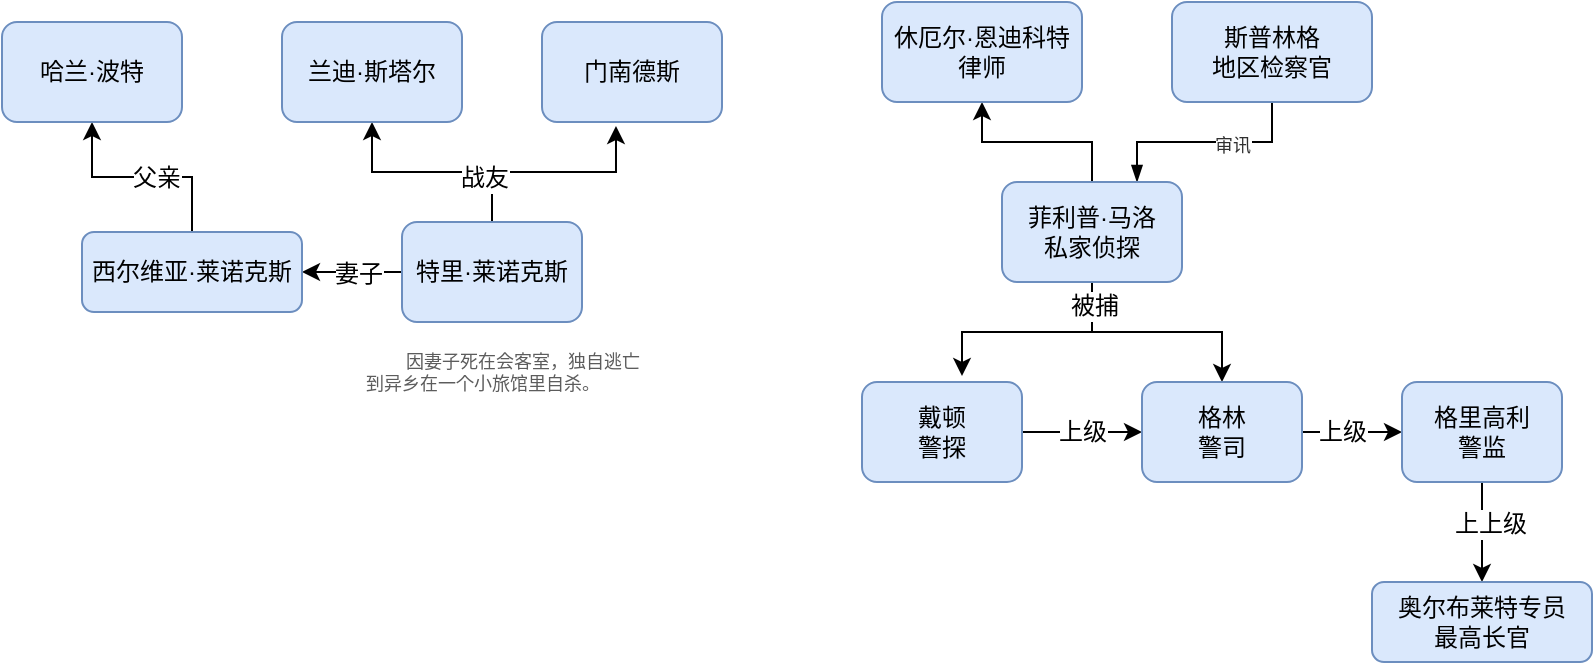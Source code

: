 <mxfile version="16.2.4" type="github">
  <diagram id="CegL4EQW-R6RfhR35Qjw" name="Page-1">
    <mxGraphModel dx="995" dy="648" grid="1" gridSize="10" guides="1" tooltips="1" connect="1" arrows="1" fold="1" page="1" pageScale="1" pageWidth="827" pageHeight="1169" math="0" shadow="0">
      <root>
        <mxCell id="0" />
        <mxCell id="1" parent="0" />
        <mxCell id="zXV2b-s4_KGpaRB_lRhy-20" style="edgeStyle=orthogonalEdgeStyle;rounded=0;orthogonalLoop=1;jettySize=auto;html=1;entryX=0.625;entryY=-0.06;entryDx=0;entryDy=0;entryPerimeter=0;fontFamily=Helvetica;fontSize=12;fontColor=default;" edge="1" parent="1" source="zXV2b-s4_KGpaRB_lRhy-1" target="zXV2b-s4_KGpaRB_lRhy-16">
          <mxGeometry relative="1" as="geometry" />
        </mxCell>
        <mxCell id="zXV2b-s4_KGpaRB_lRhy-21" style="edgeStyle=orthogonalEdgeStyle;rounded=0;orthogonalLoop=1;jettySize=auto;html=1;entryX=0.5;entryY=0;entryDx=0;entryDy=0;fontFamily=Helvetica;fontSize=12;fontColor=default;" edge="1" parent="1" source="zXV2b-s4_KGpaRB_lRhy-1" target="zXV2b-s4_KGpaRB_lRhy-18">
          <mxGeometry relative="1" as="geometry" />
        </mxCell>
        <mxCell id="zXV2b-s4_KGpaRB_lRhy-22" value="被捕" style="edgeLabel;html=1;align=center;verticalAlign=middle;resizable=0;points=[];fontSize=12;fontFamily=Helvetica;fontColor=default;" vertex="1" connectable="0" parent="zXV2b-s4_KGpaRB_lRhy-21">
          <mxGeometry x="-0.788" y="1" relative="1" as="geometry">
            <mxPoint as="offset" />
          </mxGeometry>
        </mxCell>
        <mxCell id="zXV2b-s4_KGpaRB_lRhy-33" value="" style="edgeStyle=orthogonalEdgeStyle;rounded=0;orthogonalLoop=1;jettySize=auto;html=1;fontFamily=Helvetica;fontSize=9;fontColor=#5C5C5C;" edge="1" parent="1" source="zXV2b-s4_KGpaRB_lRhy-1" target="zXV2b-s4_KGpaRB_lRhy-32">
          <mxGeometry relative="1" as="geometry" />
        </mxCell>
        <mxCell id="zXV2b-s4_KGpaRB_lRhy-35" style="edgeStyle=orthogonalEdgeStyle;rounded=0;orthogonalLoop=1;jettySize=auto;html=1;entryX=0.5;entryY=1;entryDx=0;entryDy=0;fontFamily=Helvetica;fontSize=9;fontColor=#5C5C5C;startArrow=blockThin;startFill=1;endArrow=none;endFill=0;exitX=0.75;exitY=0;exitDx=0;exitDy=0;" edge="1" parent="1" source="zXV2b-s4_KGpaRB_lRhy-1" target="zXV2b-s4_KGpaRB_lRhy-34">
          <mxGeometry relative="1" as="geometry" />
        </mxCell>
        <mxCell id="zXV2b-s4_KGpaRB_lRhy-36" value="审讯" style="edgeLabel;html=1;align=center;verticalAlign=middle;resizable=0;points=[];fontSize=9;fontFamily=Helvetica;fontColor=#303030;" vertex="1" connectable="0" parent="zXV2b-s4_KGpaRB_lRhy-35">
          <mxGeometry x="0.246" y="-2" relative="1" as="geometry">
            <mxPoint as="offset" />
          </mxGeometry>
        </mxCell>
        <mxCell id="zXV2b-s4_KGpaRB_lRhy-1" value="菲利普·马洛&lt;br&gt;私家侦探" style="rounded=1;whiteSpace=wrap;html=1;fillColor=#dae8fc;strokeColor=#6c8ebf;sketch=0;" vertex="1" parent="1">
          <mxGeometry x="500" y="210" width="90" height="50" as="geometry" />
        </mxCell>
        <mxCell id="zXV2b-s4_KGpaRB_lRhy-5" value="" style="edgeStyle=orthogonalEdgeStyle;rounded=0;orthogonalLoop=1;jettySize=auto;html=1;fontFamily=Helvetica;fontSize=12;fontColor=default;" edge="1" parent="1" source="zXV2b-s4_KGpaRB_lRhy-2" target="zXV2b-s4_KGpaRB_lRhy-3">
          <mxGeometry relative="1" as="geometry" />
        </mxCell>
        <mxCell id="zXV2b-s4_KGpaRB_lRhy-6" value="妻子" style="edgeLabel;html=1;align=center;verticalAlign=middle;resizable=0;points=[];fontSize=12;fontFamily=Helvetica;fontColor=default;" vertex="1" connectable="0" parent="zXV2b-s4_KGpaRB_lRhy-5">
          <mxGeometry x="-0.2" y="1" relative="1" as="geometry">
            <mxPoint x="-2" as="offset" />
          </mxGeometry>
        </mxCell>
        <mxCell id="zXV2b-s4_KGpaRB_lRhy-11" style="edgeStyle=orthogonalEdgeStyle;rounded=0;orthogonalLoop=1;jettySize=auto;html=1;entryX=0.5;entryY=1;entryDx=0;entryDy=0;fontFamily=Helvetica;fontSize=12;fontColor=default;" edge="1" parent="1" source="zXV2b-s4_KGpaRB_lRhy-2" target="zXV2b-s4_KGpaRB_lRhy-10">
          <mxGeometry relative="1" as="geometry" />
        </mxCell>
        <mxCell id="zXV2b-s4_KGpaRB_lRhy-12" style="edgeStyle=orthogonalEdgeStyle;rounded=0;orthogonalLoop=1;jettySize=auto;html=1;entryX=0.411;entryY=1.04;entryDx=0;entryDy=0;entryPerimeter=0;fontFamily=Helvetica;fontSize=12;fontColor=default;" edge="1" parent="1" source="zXV2b-s4_KGpaRB_lRhy-2" target="zXV2b-s4_KGpaRB_lRhy-9">
          <mxGeometry relative="1" as="geometry" />
        </mxCell>
        <mxCell id="zXV2b-s4_KGpaRB_lRhy-13" value="战友" style="edgeLabel;html=1;align=center;verticalAlign=middle;resizable=0;points=[];fontSize=12;fontFamily=Helvetica;fontColor=default;" vertex="1" connectable="0" parent="zXV2b-s4_KGpaRB_lRhy-12">
          <mxGeometry x="-0.6" y="4" relative="1" as="geometry">
            <mxPoint as="offset" />
          </mxGeometry>
        </mxCell>
        <mxCell id="zXV2b-s4_KGpaRB_lRhy-2" value="特里·莱诺克斯" style="rounded=1;whiteSpace=wrap;html=1;fillColor=#dae8fc;strokeColor=#6c8ebf;sketch=0;" vertex="1" parent="1">
          <mxGeometry x="200" y="230" width="90" height="50" as="geometry" />
        </mxCell>
        <mxCell id="zXV2b-s4_KGpaRB_lRhy-7" value="" style="edgeStyle=orthogonalEdgeStyle;rounded=0;orthogonalLoop=1;jettySize=auto;html=1;fontFamily=Helvetica;fontSize=12;fontColor=default;" edge="1" parent="1" source="zXV2b-s4_KGpaRB_lRhy-3" target="zXV2b-s4_KGpaRB_lRhy-4">
          <mxGeometry relative="1" as="geometry" />
        </mxCell>
        <mxCell id="zXV2b-s4_KGpaRB_lRhy-8" value="父亲" style="edgeLabel;html=1;align=center;verticalAlign=middle;resizable=0;points=[];fontSize=12;fontFamily=Helvetica;fontColor=default;" vertex="1" connectable="0" parent="zXV2b-s4_KGpaRB_lRhy-7">
          <mxGeometry x="-0.3" y="1" relative="1" as="geometry">
            <mxPoint x="-9" y="-1" as="offset" />
          </mxGeometry>
        </mxCell>
        <mxCell id="zXV2b-s4_KGpaRB_lRhy-3" value="西尔维亚·莱诺克斯" style="rounded=1;whiteSpace=wrap;html=1;fillColor=#dae8fc;strokeColor=#6c8ebf;sketch=0;" vertex="1" parent="1">
          <mxGeometry x="40" y="235" width="110" height="40" as="geometry" />
        </mxCell>
        <mxCell id="zXV2b-s4_KGpaRB_lRhy-4" value="哈兰·波特" style="rounded=1;whiteSpace=wrap;html=1;fillColor=#dae8fc;strokeColor=#6c8ebf;sketch=0;" vertex="1" parent="1">
          <mxGeometry y="130" width="90" height="50" as="geometry" />
        </mxCell>
        <mxCell id="zXV2b-s4_KGpaRB_lRhy-9" value="门南德斯" style="rounded=1;whiteSpace=wrap;html=1;fillColor=#dae8fc;strokeColor=#6c8ebf;sketch=0;" vertex="1" parent="1">
          <mxGeometry x="270" y="130" width="90" height="50" as="geometry" />
        </mxCell>
        <mxCell id="zXV2b-s4_KGpaRB_lRhy-10" value="兰迪·斯塔尔" style="rounded=1;whiteSpace=wrap;html=1;fillColor=#dae8fc;strokeColor=#6c8ebf;sketch=0;" vertex="1" parent="1">
          <mxGeometry x="140" y="130" width="90" height="50" as="geometry" />
        </mxCell>
        <mxCell id="zXV2b-s4_KGpaRB_lRhy-14" value="&amp;nbsp; &amp;nbsp; &amp;nbsp; &amp;nbsp; 因妻子死在会客室，独自逃亡到异乡在一个小旅馆里自杀。" style="text;html=1;strokeColor=none;fillColor=none;align=left;verticalAlign=middle;whiteSpace=wrap;rounded=0;sketch=0;fontFamily=Helvetica;fontSize=9;fontColor=#5C5C5C;" vertex="1" parent="1">
          <mxGeometry x="180" y="280" width="140" height="50" as="geometry" />
        </mxCell>
        <mxCell id="zXV2b-s4_KGpaRB_lRhy-23" value="" style="edgeStyle=orthogonalEdgeStyle;rounded=0;orthogonalLoop=1;jettySize=auto;html=1;fontFamily=Helvetica;fontSize=12;fontColor=default;" edge="1" parent="1" source="zXV2b-s4_KGpaRB_lRhy-16" target="zXV2b-s4_KGpaRB_lRhy-18">
          <mxGeometry relative="1" as="geometry" />
        </mxCell>
        <mxCell id="zXV2b-s4_KGpaRB_lRhy-25" value="上级" style="edgeLabel;html=1;align=center;verticalAlign=middle;resizable=0;points=[];fontSize=12;fontFamily=Helvetica;fontColor=default;" vertex="1" connectable="0" parent="zXV2b-s4_KGpaRB_lRhy-23">
          <mxGeometry x="-0.3" y="-2" relative="1" as="geometry">
            <mxPoint x="9" y="-2" as="offset" />
          </mxGeometry>
        </mxCell>
        <mxCell id="zXV2b-s4_KGpaRB_lRhy-16" value="戴顿&lt;br&gt;警探" style="rounded=1;whiteSpace=wrap;html=1;fillColor=#dae8fc;strokeColor=#6c8ebf;sketch=0;" vertex="1" parent="1">
          <mxGeometry x="430" y="310" width="80" height="50" as="geometry" />
        </mxCell>
        <mxCell id="zXV2b-s4_KGpaRB_lRhy-24" value="" style="edgeStyle=orthogonalEdgeStyle;rounded=0;orthogonalLoop=1;jettySize=auto;html=1;fontFamily=Helvetica;fontSize=12;fontColor=default;" edge="1" parent="1" source="zXV2b-s4_KGpaRB_lRhy-18" target="zXV2b-s4_KGpaRB_lRhy-19">
          <mxGeometry relative="1" as="geometry" />
        </mxCell>
        <mxCell id="zXV2b-s4_KGpaRB_lRhy-26" value="上级" style="edgeLabel;html=1;align=center;verticalAlign=middle;resizable=0;points=[];fontSize=12;fontFamily=Helvetica;fontColor=default;" vertex="1" connectable="0" parent="zXV2b-s4_KGpaRB_lRhy-24">
          <mxGeometry x="0.28" y="-2" relative="1" as="geometry">
            <mxPoint x="-12" y="-2" as="offset" />
          </mxGeometry>
        </mxCell>
        <mxCell id="zXV2b-s4_KGpaRB_lRhy-18" value="格林&lt;br&gt;警司" style="rounded=1;whiteSpace=wrap;html=1;fillColor=#dae8fc;strokeColor=#6c8ebf;sketch=0;" vertex="1" parent="1">
          <mxGeometry x="570" y="310" width="80" height="50" as="geometry" />
        </mxCell>
        <mxCell id="zXV2b-s4_KGpaRB_lRhy-30" style="edgeStyle=orthogonalEdgeStyle;rounded=0;orthogonalLoop=1;jettySize=auto;html=1;entryX=0.5;entryY=0;entryDx=0;entryDy=0;fontFamily=Helvetica;fontSize=12;fontColor=default;" edge="1" parent="1" source="zXV2b-s4_KGpaRB_lRhy-19" target="zXV2b-s4_KGpaRB_lRhy-29">
          <mxGeometry relative="1" as="geometry" />
        </mxCell>
        <mxCell id="zXV2b-s4_KGpaRB_lRhy-31" value="上上级" style="edgeLabel;html=1;align=center;verticalAlign=middle;resizable=0;points=[];fontSize=12;fontFamily=Helvetica;fontColor=default;" vertex="1" connectable="0" parent="zXV2b-s4_KGpaRB_lRhy-30">
          <mxGeometry x="-0.16" y="4" relative="1" as="geometry">
            <mxPoint as="offset" />
          </mxGeometry>
        </mxCell>
        <mxCell id="zXV2b-s4_KGpaRB_lRhy-19" value="格里高利&lt;br&gt;警监" style="rounded=1;whiteSpace=wrap;html=1;fillColor=#dae8fc;strokeColor=#6c8ebf;sketch=0;" vertex="1" parent="1">
          <mxGeometry x="700" y="310" width="80" height="50" as="geometry" />
        </mxCell>
        <mxCell id="zXV2b-s4_KGpaRB_lRhy-29" value="奥尔布莱特专员&lt;br&gt;最高长官" style="rounded=1;whiteSpace=wrap;html=1;fillColor=#dae8fc;strokeColor=#6c8ebf;sketch=0;" vertex="1" parent="1">
          <mxGeometry x="685" y="410" width="110" height="40" as="geometry" />
        </mxCell>
        <mxCell id="zXV2b-s4_KGpaRB_lRhy-32" value="休厄尔·恩迪科特&lt;br&gt;律师" style="rounded=1;whiteSpace=wrap;html=1;fillColor=#dae8fc;strokeColor=#6c8ebf;sketch=0;" vertex="1" parent="1">
          <mxGeometry x="440" y="120" width="100" height="50" as="geometry" />
        </mxCell>
        <mxCell id="zXV2b-s4_KGpaRB_lRhy-34" value="斯普林格&lt;br&gt;地区检察官" style="rounded=1;whiteSpace=wrap;html=1;fillColor=#dae8fc;strokeColor=#6c8ebf;sketch=0;" vertex="1" parent="1">
          <mxGeometry x="585" y="120" width="100" height="50" as="geometry" />
        </mxCell>
      </root>
    </mxGraphModel>
  </diagram>
</mxfile>
